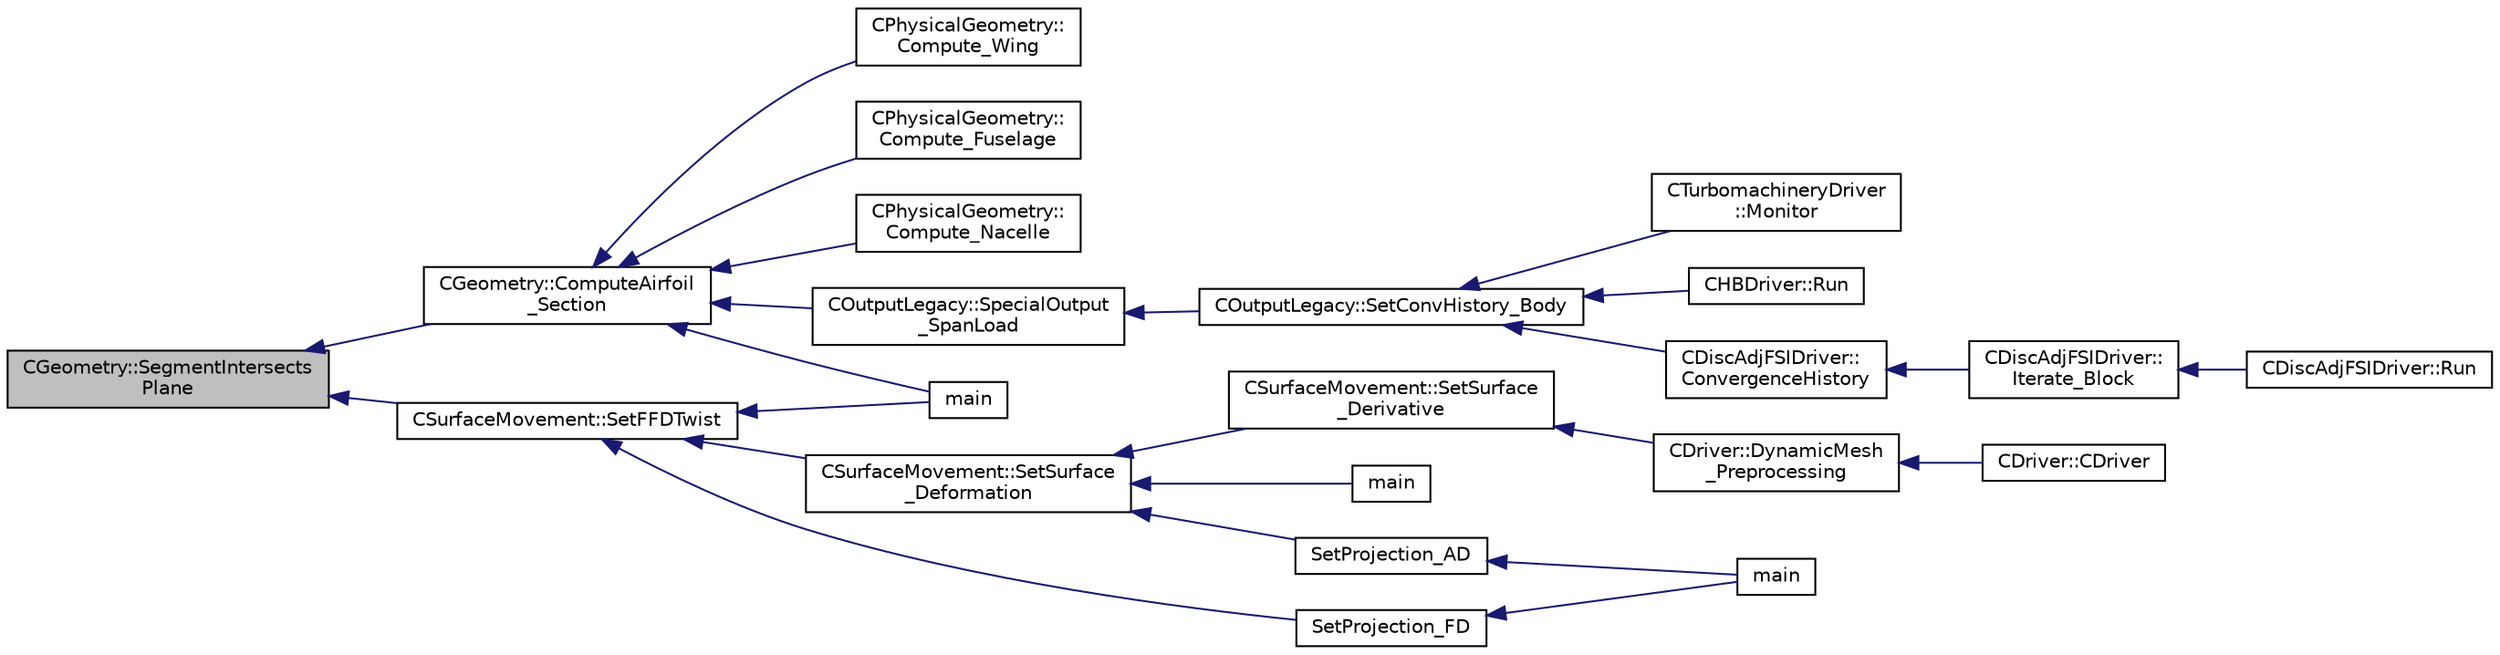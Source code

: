 digraph "CGeometry::SegmentIntersectsPlane"
{
  edge [fontname="Helvetica",fontsize="10",labelfontname="Helvetica",labelfontsize="10"];
  node [fontname="Helvetica",fontsize="10",shape=record];
  rankdir="LR";
  Node2332 [label="CGeometry::SegmentIntersects\lPlane",height=0.2,width=0.4,color="black", fillcolor="grey75", style="filled", fontcolor="black"];
  Node2332 -> Node2333 [dir="back",color="midnightblue",fontsize="10",style="solid",fontname="Helvetica"];
  Node2333 [label="CGeometry::ComputeAirfoil\l_Section",height=0.2,width=0.4,color="black", fillcolor="white", style="filled",URL="$class_c_geometry.html#a136d597cdcaa37dab258f69727a70a53",tooltip="A virtual member. "];
  Node2333 -> Node2334 [dir="back",color="midnightblue",fontsize="10",style="solid",fontname="Helvetica"];
  Node2334 [label="CPhysicalGeometry::\lCompute_Wing",height=0.2,width=0.4,color="black", fillcolor="white", style="filled",URL="$class_c_physical_geometry.html#abcb03483d77538306c034d15d9fd88ff",tooltip="Evaluate geometrical parameters of a wing. "];
  Node2333 -> Node2335 [dir="back",color="midnightblue",fontsize="10",style="solid",fontname="Helvetica"];
  Node2335 [label="CPhysicalGeometry::\lCompute_Fuselage",height=0.2,width=0.4,color="black", fillcolor="white", style="filled",URL="$class_c_physical_geometry.html#a60e9112fc5d6140fab333099c45142a7",tooltip="Evaluate geometrical parameters of a wing. "];
  Node2333 -> Node2336 [dir="back",color="midnightblue",fontsize="10",style="solid",fontname="Helvetica"];
  Node2336 [label="CPhysicalGeometry::\lCompute_Nacelle",height=0.2,width=0.4,color="black", fillcolor="white", style="filled",URL="$class_c_physical_geometry.html#a3278f583aabf891e890dcf4af389dc58",tooltip="Evaluate geometrical parameters of a wing. "];
  Node2333 -> Node2337 [dir="back",color="midnightblue",fontsize="10",style="solid",fontname="Helvetica"];
  Node2337 [label="COutputLegacy::SpecialOutput\l_SpanLoad",height=0.2,width=0.4,color="black", fillcolor="white", style="filled",URL="$class_c_output_legacy.html#a8772390855e98cb1b90e6b835d2532de",tooltip="Writes forces at different sections. "];
  Node2337 -> Node2338 [dir="back",color="midnightblue",fontsize="10",style="solid",fontname="Helvetica"];
  Node2338 [label="COutputLegacy::SetConvHistory_Body",height=0.2,width=0.4,color="black", fillcolor="white", style="filled",URL="$class_c_output_legacy.html#a217cc0d778a3828499189a9debee47c6",tooltip="Write the history file and the convergence on the screen for serial computations. ..."];
  Node2338 -> Node2339 [dir="back",color="midnightblue",fontsize="10",style="solid",fontname="Helvetica"];
  Node2339 [label="CTurbomachineryDriver\l::Monitor",height=0.2,width=0.4,color="black", fillcolor="white", style="filled",URL="$class_c_turbomachinery_driver.html#a41d7b50bbacef68eb5436293ebb2da4f",tooltip="Monitor the computation. "];
  Node2338 -> Node2340 [dir="back",color="midnightblue",fontsize="10",style="solid",fontname="Helvetica"];
  Node2340 [label="CHBDriver::Run",height=0.2,width=0.4,color="black", fillcolor="white", style="filled",URL="$class_c_h_b_driver.html#a98c0448a8e0404845ee54e25b62eaea9",tooltip="Run a single iteration of a Harmonic Balance problem. "];
  Node2338 -> Node2341 [dir="back",color="midnightblue",fontsize="10",style="solid",fontname="Helvetica"];
  Node2341 [label="CDiscAdjFSIDriver::\lConvergenceHistory",height=0.2,width=0.4,color="black", fillcolor="white", style="filled",URL="$class_c_disc_adj_f_s_i_driver.html#a139dfa2442613879f2b15f28a09c2bd5",tooltip="Output the convergence history. "];
  Node2341 -> Node2342 [dir="back",color="midnightblue",fontsize="10",style="solid",fontname="Helvetica"];
  Node2342 [label="CDiscAdjFSIDriver::\lIterate_Block",height=0.2,width=0.4,color="black", fillcolor="white", style="filled",URL="$class_c_disc_adj_f_s_i_driver.html#a84949f139fa795b7d34d6ff77e82eb5c",tooltip="Iterate a certain block for adjoint FSI - may be the whole set of variables or independent and subite..."];
  Node2342 -> Node2343 [dir="back",color="midnightblue",fontsize="10",style="solid",fontname="Helvetica"];
  Node2343 [label="CDiscAdjFSIDriver::Run",height=0.2,width=0.4,color="black", fillcolor="white", style="filled",URL="$class_c_disc_adj_f_s_i_driver.html#a2e965d6e9c4dcfc296077cae225cab21",tooltip="Run a Discrete Adjoint iteration for the FSI problem. "];
  Node2333 -> Node2344 [dir="back",color="midnightblue",fontsize="10",style="solid",fontname="Helvetica"];
  Node2344 [label="main",height=0.2,width=0.4,color="black", fillcolor="white", style="filled",URL="$_s_u2___g_e_o_8cpp.html#a0ddf1224851353fc92bfbff6f499fa97"];
  Node2332 -> Node2345 [dir="back",color="midnightblue",fontsize="10",style="solid",fontname="Helvetica"];
  Node2345 [label="CSurfaceMovement::SetFFDTwist",height=0.2,width=0.4,color="black", fillcolor="white", style="filled",URL="$class_c_surface_movement.html#a7c8565cafb57777cebd128cb0b610c7e",tooltip="Set a twist angle deformation of the Free From box using the control point position. "];
  Node2345 -> Node2346 [dir="back",color="midnightblue",fontsize="10",style="solid",fontname="Helvetica"];
  Node2346 [label="CSurfaceMovement::SetSurface\l_Deformation",height=0.2,width=0.4,color="black", fillcolor="white", style="filled",URL="$class_c_surface_movement.html#a23bec9fbe1bcd7f6117100de93381ac3",tooltip="Set the surface/boundary deformation. "];
  Node2346 -> Node2347 [dir="back",color="midnightblue",fontsize="10",style="solid",fontname="Helvetica"];
  Node2347 [label="CSurfaceMovement::SetSurface\l_Derivative",height=0.2,width=0.4,color="black", fillcolor="white", style="filled",URL="$class_c_surface_movement.html#af6aac73d04565bf6e9b81305b66e97e7",tooltip="Set derivatives of the surface/boundary deformation. "];
  Node2347 -> Node2348 [dir="back",color="midnightblue",fontsize="10",style="solid",fontname="Helvetica"];
  Node2348 [label="CDriver::DynamicMesh\l_Preprocessing",height=0.2,width=0.4,color="black", fillcolor="white", style="filled",URL="$class_c_driver.html#af585d91d9c08dbddcc2b3e67dd5f5af9",tooltip="GridMovement_Preprocessing. "];
  Node2348 -> Node2349 [dir="back",color="midnightblue",fontsize="10",style="solid",fontname="Helvetica"];
  Node2349 [label="CDriver::CDriver",height=0.2,width=0.4,color="black", fillcolor="white", style="filled",URL="$class_c_driver.html#a3fca4a013a6efa9bbb38fe78a86b5f3d",tooltip="Constructor of the class. "];
  Node2346 -> Node2350 [dir="back",color="midnightblue",fontsize="10",style="solid",fontname="Helvetica"];
  Node2350 [label="main",height=0.2,width=0.4,color="black", fillcolor="white", style="filled",URL="$_s_u2___d_e_f_8cpp.html#a0ddf1224851353fc92bfbff6f499fa97"];
  Node2346 -> Node2351 [dir="back",color="midnightblue",fontsize="10",style="solid",fontname="Helvetica"];
  Node2351 [label="SetProjection_AD",height=0.2,width=0.4,color="black", fillcolor="white", style="filled",URL="$_s_u2___d_o_t_8cpp.html#a3fceed882e8eb3d6796c8e8396af7d87",tooltip="Projection of the surface sensitivity using algorithmic differentiation (AD). "];
  Node2351 -> Node2352 [dir="back",color="midnightblue",fontsize="10",style="solid",fontname="Helvetica"];
  Node2352 [label="main",height=0.2,width=0.4,color="black", fillcolor="white", style="filled",URL="$_s_u2___d_o_t_8cpp.html#a0ddf1224851353fc92bfbff6f499fa97"];
  Node2345 -> Node2353 [dir="back",color="midnightblue",fontsize="10",style="solid",fontname="Helvetica"];
  Node2353 [label="SetProjection_FD",height=0.2,width=0.4,color="black", fillcolor="white", style="filled",URL="$_s_u2___d_o_t_8cpp.html#a5c5163a755085e03f1dfa23aeb7e21f2",tooltip="Projection of the surface sensitivity using finite differences (FD). "];
  Node2353 -> Node2352 [dir="back",color="midnightblue",fontsize="10",style="solid",fontname="Helvetica"];
  Node2345 -> Node2344 [dir="back",color="midnightblue",fontsize="10",style="solid",fontname="Helvetica"];
}
